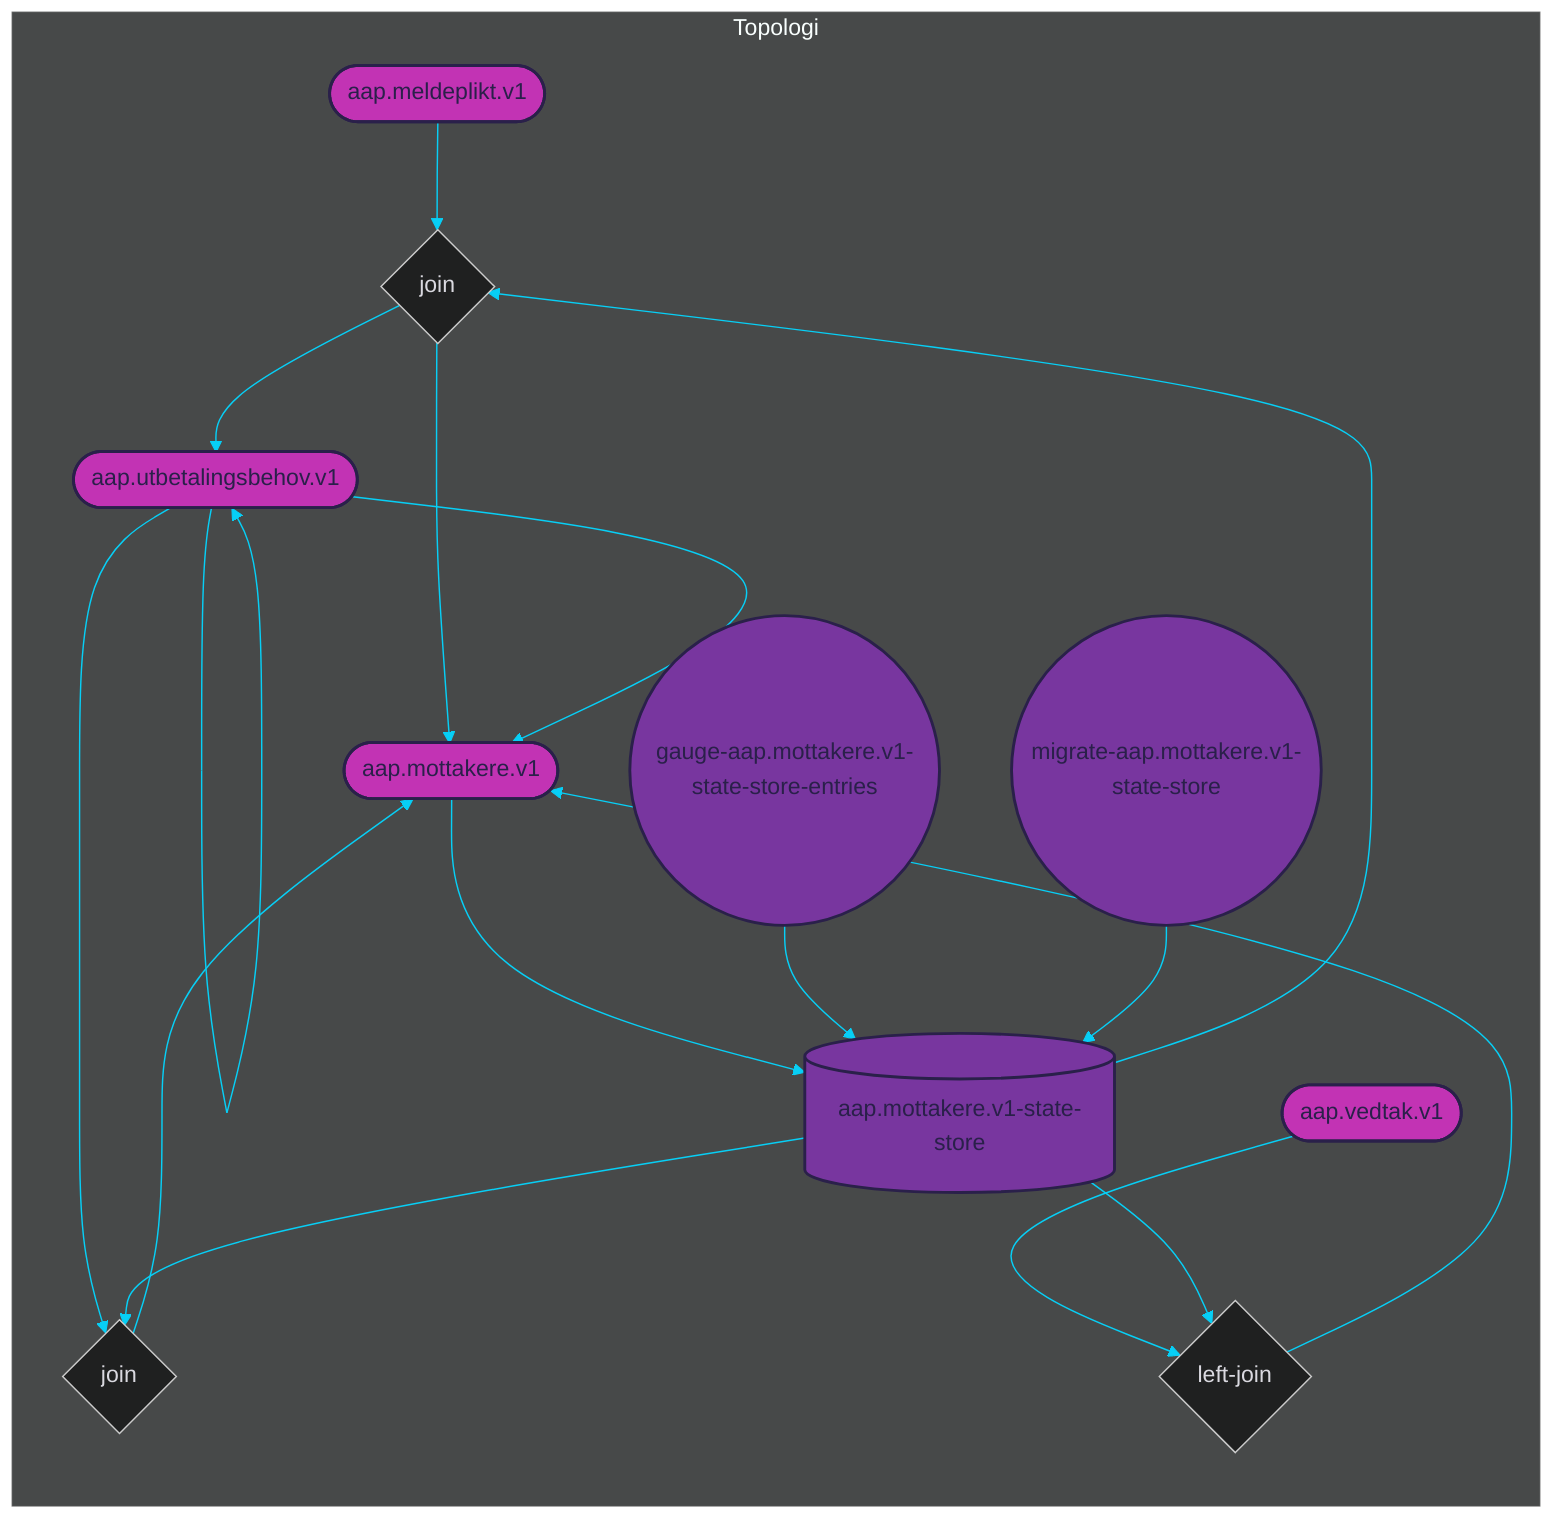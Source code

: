%%{init: {'theme': 'dark', 'themeVariables': { 'primaryColor': '#07cff6', 'textColor': '#dad9e0', 'lineColor': '#07cff6'}}}%%

graph LR

subgraph Topologi
    %% TOPICS
    aap.meldeplikt.v1([aap.meldeplikt.v1])
	aap.utbetalingsbehov.v1([aap.utbetalingsbehov.v1])
	aap.mottakere.v1([aap.mottakere.v1])
	aap.vedtak.v1([aap.vedtak.v1])

    %% JOINS
    aap.meldeplikt.v1-join-aap.mottakere.v1{join}
	aap.utbetalingsbehov.v1-join-aap.mottakere.v1{join}
	aap.vedtak.v1-left-join-aap.mottakere.v1{left-join}

    %% STATE PROCESSORS
    
    
    %% STATE STORES
    aap.mottakere.v1-state-store[(aap.mottakere.v1-state-store)]
    
    %% DATABASES
    
    

    %% PROCESSOR API JOBS
    gauge-aap.mottakere.v1-state-store-entries((gauge-aap.mottakere.v1-state-store-entries))
	migrate-aap.mottakere.v1-state-store((migrate-aap.mottakere.v1-state-store))
    
    %% JOIN STREAMS
    aap.meldeplikt.v1 --> aap.meldeplikt.v1-join-aap.mottakere.v1
	aap.mottakere.v1-state-store --> aap.meldeplikt.v1-join-aap.mottakere.v1
	aap.meldeplikt.v1-join-aap.mottakere.v1 --> aap.mottakere.v1
	aap.meldeplikt.v1-join-aap.mottakere.v1 --> aap.utbetalingsbehov.v1
	aap.utbetalingsbehov.v1 --> aap.utbetalingsbehov.v1-join-aap.mottakere.v1
	aap.mottakere.v1-state-store --> aap.utbetalingsbehov.v1-join-aap.mottakere.v1
	aap.utbetalingsbehov.v1-join-aap.mottakere.v1 --> aap.mottakere.v1
	aap.vedtak.v1 --> aap.vedtak.v1-left-join-aap.mottakere.v1
	aap.mottakere.v1-state-store --> aap.vedtak.v1-left-join-aap.mottakere.v1
	aap.vedtak.v1-left-join-aap.mottakere.v1 --> aap.mottakere.v1

    %% TABLE STREAMS
    aap.mottakere.v1 --> aap.mottakere.v1-state-store

    %% JOB STREAMS
    gauge-aap.mottakere.v1-state-store-entries --> aap.mottakere.v1-state-store
	migrate-aap.mottakere.v1-state-store --> aap.mottakere.v1-state-store
    
    %% BRANCH STREAMS
    aap.utbetalingsbehov.v1 --> aap.mottakere.v1
	aap.utbetalingsbehov.v1 --> aap.utbetalingsbehov.v1

    %% REPARTITION STREAMS
    
    
    %% BASIC STREAMS
    
    
    %% CUSTOM PROCESS STREAMS
    
end

%% COLORS
%% light    #dad9e0
%% purple   #78369f
%% pink     #c233b4
%% dark     #2a204a
%% blue     #07cff6

%% STYLES
style aap.meldeplikt.v1 fill:#c233b4, stroke:#2a204a, stroke-width:2px, color:#2a204a
style aap.utbetalingsbehov.v1 fill:#c233b4, stroke:#2a204a, stroke-width:2px, color:#2a204a
style aap.mottakere.v1 fill:#c233b4, stroke:#2a204a, stroke-width:2px, color:#2a204a
style aap.vedtak.v1 fill:#c233b4, stroke:#2a204a, stroke-width:2px, color:#2a204a
style aap.mottakere.v1-state-store fill:#78369f, stroke:#2a204a, stroke-width:2px, color:#2a204a
style gauge-aap.mottakere.v1-state-store-entries fill:#78369f, stroke:#2a204a, stroke-width:2px, color:#2a204a
style migrate-aap.mottakere.v1-state-store fill:#78369f, stroke:#2a204a, stroke-width:2px, color:#2a204a